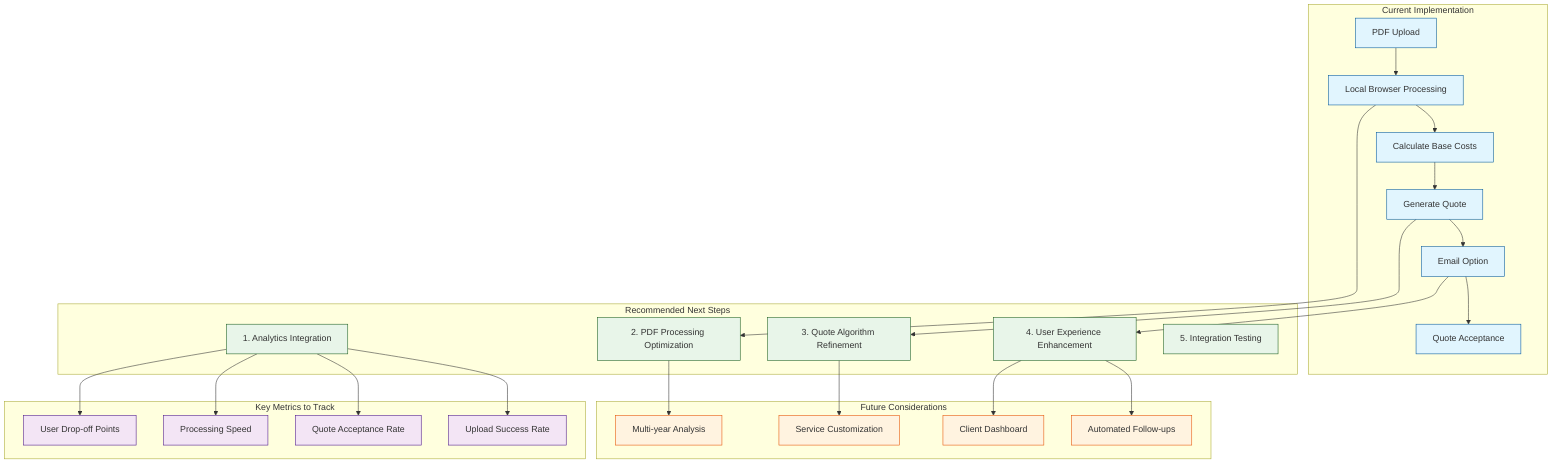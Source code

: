 graph TB
    subgraph "Current Implementation"
        Upload[PDF Upload] --> LocalProcess[Local Browser Processing]
        LocalProcess --> BaseCalc[Calculate Base Costs]
        BaseCalc --> Quote[Generate Quote]
        Quote --> EmailOpt[Email Option]
        EmailOpt --> Accept[Quote Acceptance]
    end

    subgraph "Recommended Next Steps"
        A1[1. Analytics Integration]
        A2[2. PDF Processing Optimization]
        A3[3. Quote Algorithm Refinement]
        A4[4. User Experience Enhancement]
        A5[5. Integration Testing]
    end

    subgraph "Future Considerations"
        F1[Automated Follow-ups]
        F2[Client Dashboard]
        F3[Service Customization]
        F4[Multi-year Analysis]
    end

    subgraph "Key Metrics to Track"
        M1[Upload Success Rate]
        M2[Quote Acceptance Rate]
        M3[Processing Speed]
        M4[User Drop-off Points]
    end

    A1 --> M1
    A1 --> M2
    A1 --> M3
    A1 --> M4
    
    Quote --> A3
    LocalProcess --> A2
    EmailOpt --> A4
    
    A4 --> F1
    A4 --> F2
    A3 --> F3
    A2 --> F4

    classDef current fill:#e1f5fe,stroke:#01579b
    classDef next fill:#e8f5e9,stroke:#1b5e20
    classDef future fill:#fff3e0,stroke:#e65100
    classDef metrics fill:#f3e5f5,stroke:#4a148c

    class Upload,LocalProcess,BaseCalc,Quote,EmailOpt,Accept current
    class A1,A2,A3,A4,A5 next
    class F1,F2,F3,F4 future
    class M1,M2,M3,M4 metrics